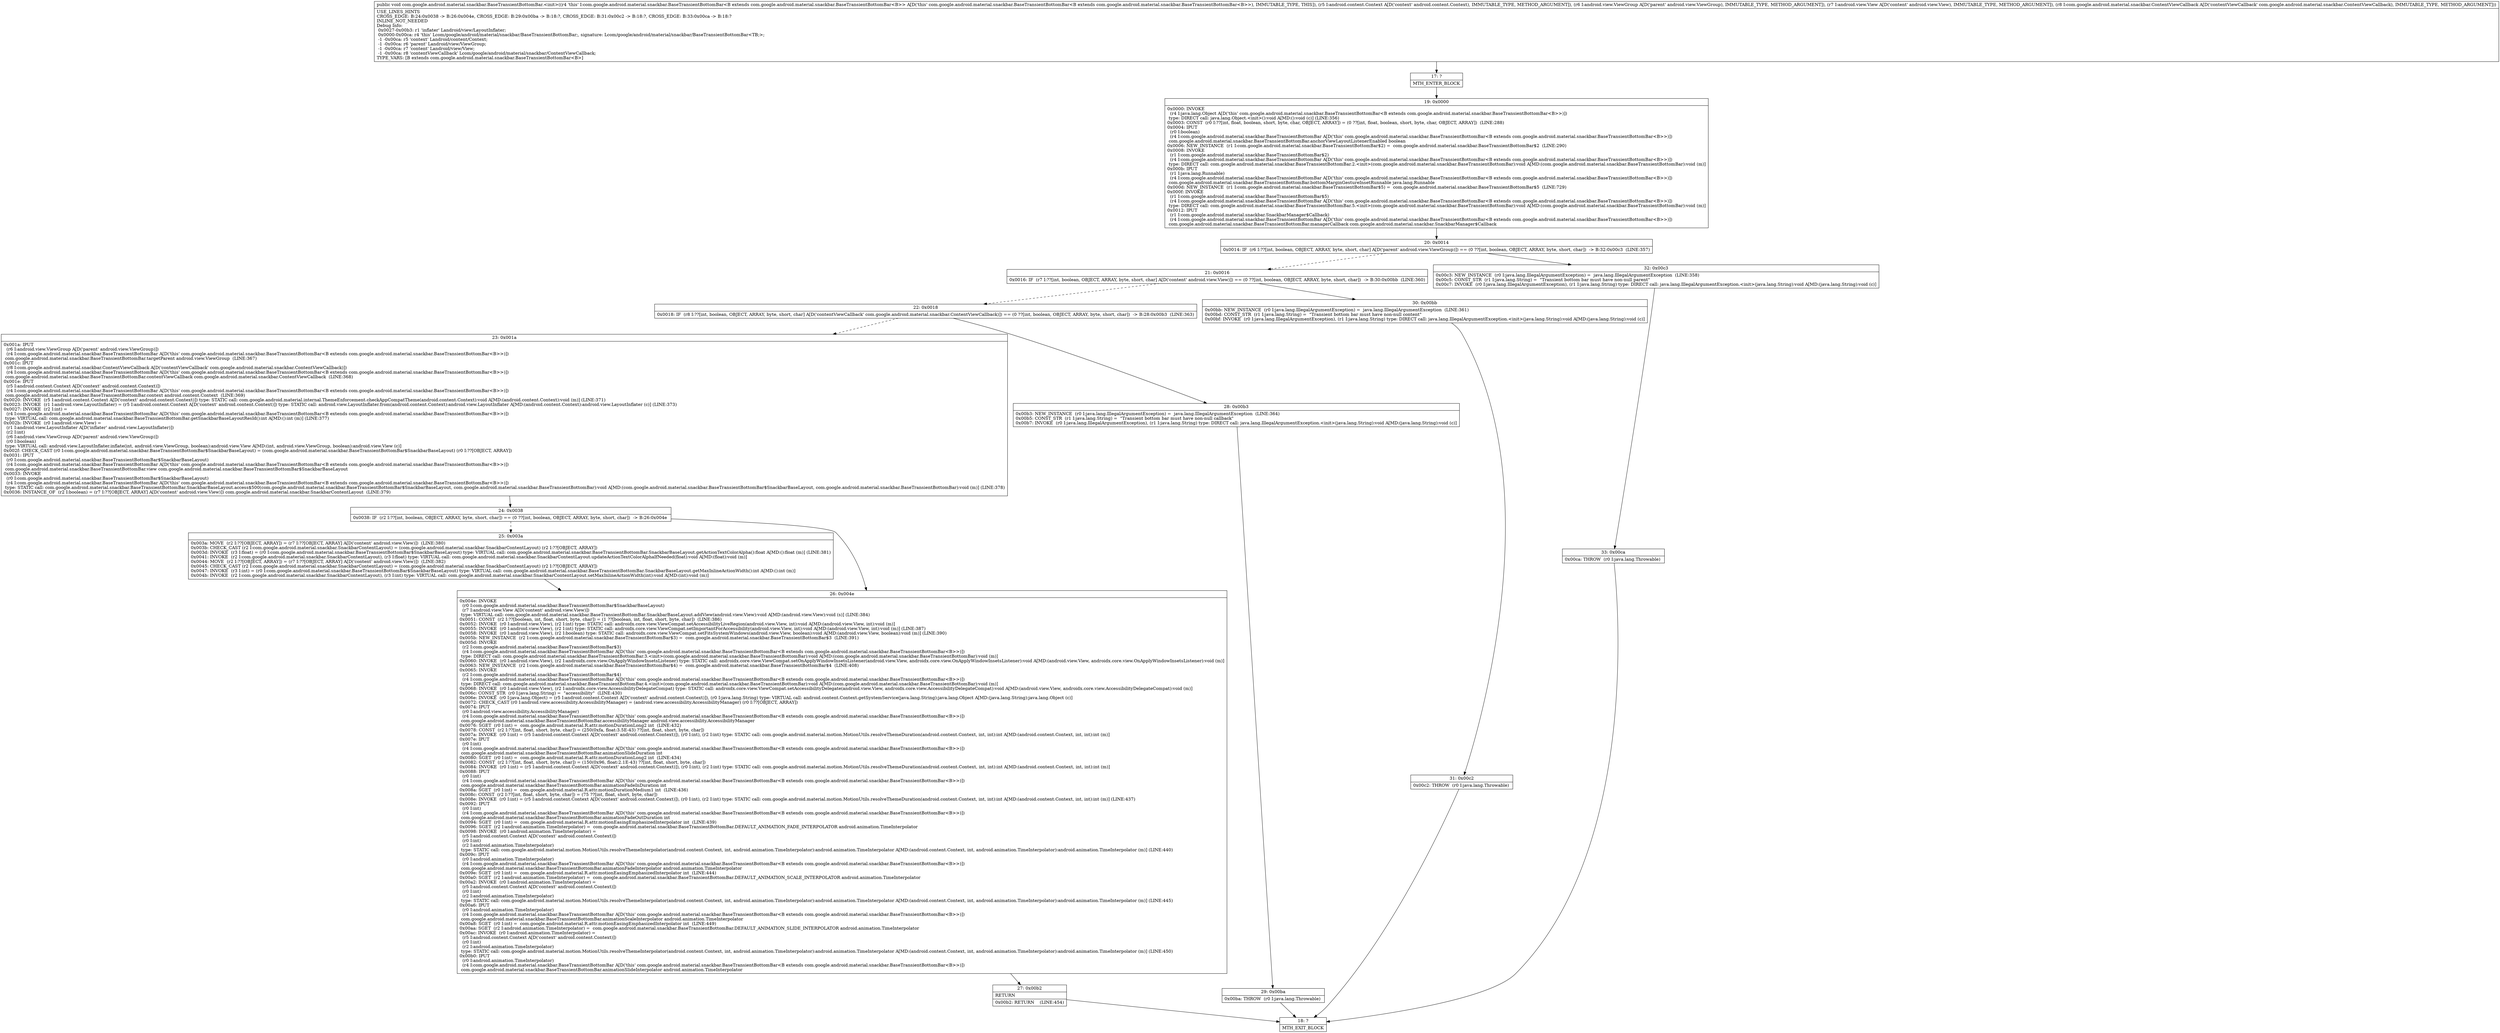 digraph "CFG forcom.google.android.material.snackbar.BaseTransientBottomBar.\<init\>(Landroid\/content\/Context;Landroid\/view\/ViewGroup;Landroid\/view\/View;Lcom\/google\/android\/material\/snackbar\/ContentViewCallback;)V" {
Node_17 [shape=record,label="{17\:\ ?|MTH_ENTER_BLOCK\l}"];
Node_19 [shape=record,label="{19\:\ 0x0000|0x0000: INVOKE  \l  (r4 I:java.lang.Object A[D('this' com.google.android.material.snackbar.BaseTransientBottomBar\<B extends com.google.android.material.snackbar.BaseTransientBottomBar\<B\>\>)])\l type: DIRECT call: java.lang.Object.\<init\>():void A[MD:():void (c)] (LINE:356)\l0x0003: CONST  (r0 I:??[int, float, boolean, short, byte, char, OBJECT, ARRAY]) = (0 ??[int, float, boolean, short, byte, char, OBJECT, ARRAY])  (LINE:288)\l0x0004: IPUT  \l  (r0 I:boolean)\l  (r4 I:com.google.android.material.snackbar.BaseTransientBottomBar A[D('this' com.google.android.material.snackbar.BaseTransientBottomBar\<B extends com.google.android.material.snackbar.BaseTransientBottomBar\<B\>\>)])\l com.google.android.material.snackbar.BaseTransientBottomBar.anchorViewLayoutListenerEnabled boolean \l0x0006: NEW_INSTANCE  (r1 I:com.google.android.material.snackbar.BaseTransientBottomBar$2) =  com.google.android.material.snackbar.BaseTransientBottomBar$2  (LINE:290)\l0x0008: INVOKE  \l  (r1 I:com.google.android.material.snackbar.BaseTransientBottomBar$2)\l  (r4 I:com.google.android.material.snackbar.BaseTransientBottomBar A[D('this' com.google.android.material.snackbar.BaseTransientBottomBar\<B extends com.google.android.material.snackbar.BaseTransientBottomBar\<B\>\>)])\l type: DIRECT call: com.google.android.material.snackbar.BaseTransientBottomBar.2.\<init\>(com.google.android.material.snackbar.BaseTransientBottomBar):void A[MD:(com.google.android.material.snackbar.BaseTransientBottomBar):void (m)]\l0x000b: IPUT  \l  (r1 I:java.lang.Runnable)\l  (r4 I:com.google.android.material.snackbar.BaseTransientBottomBar A[D('this' com.google.android.material.snackbar.BaseTransientBottomBar\<B extends com.google.android.material.snackbar.BaseTransientBottomBar\<B\>\>)])\l com.google.android.material.snackbar.BaseTransientBottomBar.bottomMarginGestureInsetRunnable java.lang.Runnable \l0x000d: NEW_INSTANCE  (r1 I:com.google.android.material.snackbar.BaseTransientBottomBar$5) =  com.google.android.material.snackbar.BaseTransientBottomBar$5  (LINE:729)\l0x000f: INVOKE  \l  (r1 I:com.google.android.material.snackbar.BaseTransientBottomBar$5)\l  (r4 I:com.google.android.material.snackbar.BaseTransientBottomBar A[D('this' com.google.android.material.snackbar.BaseTransientBottomBar\<B extends com.google.android.material.snackbar.BaseTransientBottomBar\<B\>\>)])\l type: DIRECT call: com.google.android.material.snackbar.BaseTransientBottomBar.5.\<init\>(com.google.android.material.snackbar.BaseTransientBottomBar):void A[MD:(com.google.android.material.snackbar.BaseTransientBottomBar):void (m)]\l0x0012: IPUT  \l  (r1 I:com.google.android.material.snackbar.SnackbarManager$Callback)\l  (r4 I:com.google.android.material.snackbar.BaseTransientBottomBar A[D('this' com.google.android.material.snackbar.BaseTransientBottomBar\<B extends com.google.android.material.snackbar.BaseTransientBottomBar\<B\>\>)])\l com.google.android.material.snackbar.BaseTransientBottomBar.managerCallback com.google.android.material.snackbar.SnackbarManager$Callback \l}"];
Node_20 [shape=record,label="{20\:\ 0x0014|0x0014: IF  (r6 I:??[int, boolean, OBJECT, ARRAY, byte, short, char] A[D('parent' android.view.ViewGroup)]) == (0 ??[int, boolean, OBJECT, ARRAY, byte, short, char])  \-\> B:32:0x00c3  (LINE:357)\l}"];
Node_21 [shape=record,label="{21\:\ 0x0016|0x0016: IF  (r7 I:??[int, boolean, OBJECT, ARRAY, byte, short, char] A[D('content' android.view.View)]) == (0 ??[int, boolean, OBJECT, ARRAY, byte, short, char])  \-\> B:30:0x00bb  (LINE:360)\l}"];
Node_22 [shape=record,label="{22\:\ 0x0018|0x0018: IF  (r8 I:??[int, boolean, OBJECT, ARRAY, byte, short, char] A[D('contentViewCallback' com.google.android.material.snackbar.ContentViewCallback)]) == (0 ??[int, boolean, OBJECT, ARRAY, byte, short, char])  \-\> B:28:0x00b3  (LINE:363)\l}"];
Node_23 [shape=record,label="{23\:\ 0x001a|0x001a: IPUT  \l  (r6 I:android.view.ViewGroup A[D('parent' android.view.ViewGroup)])\l  (r4 I:com.google.android.material.snackbar.BaseTransientBottomBar A[D('this' com.google.android.material.snackbar.BaseTransientBottomBar\<B extends com.google.android.material.snackbar.BaseTransientBottomBar\<B\>\>)])\l com.google.android.material.snackbar.BaseTransientBottomBar.targetParent android.view.ViewGroup  (LINE:367)\l0x001c: IPUT  \l  (r8 I:com.google.android.material.snackbar.ContentViewCallback A[D('contentViewCallback' com.google.android.material.snackbar.ContentViewCallback)])\l  (r4 I:com.google.android.material.snackbar.BaseTransientBottomBar A[D('this' com.google.android.material.snackbar.BaseTransientBottomBar\<B extends com.google.android.material.snackbar.BaseTransientBottomBar\<B\>\>)])\l com.google.android.material.snackbar.BaseTransientBottomBar.contentViewCallback com.google.android.material.snackbar.ContentViewCallback  (LINE:368)\l0x001e: IPUT  \l  (r5 I:android.content.Context A[D('context' android.content.Context)])\l  (r4 I:com.google.android.material.snackbar.BaseTransientBottomBar A[D('this' com.google.android.material.snackbar.BaseTransientBottomBar\<B extends com.google.android.material.snackbar.BaseTransientBottomBar\<B\>\>)])\l com.google.android.material.snackbar.BaseTransientBottomBar.context android.content.Context  (LINE:369)\l0x0020: INVOKE  (r5 I:android.content.Context A[D('context' android.content.Context)]) type: STATIC call: com.google.android.material.internal.ThemeEnforcement.checkAppCompatTheme(android.content.Context):void A[MD:(android.content.Context):void (m)] (LINE:371)\l0x0023: INVOKE  (r1 I:android.view.LayoutInflater) = (r5 I:android.content.Context A[D('context' android.content.Context)]) type: STATIC call: android.view.LayoutInflater.from(android.content.Context):android.view.LayoutInflater A[MD:(android.content.Context):android.view.LayoutInflater (c)] (LINE:373)\l0x0027: INVOKE  (r2 I:int) = \l  (r4 I:com.google.android.material.snackbar.BaseTransientBottomBar A[D('this' com.google.android.material.snackbar.BaseTransientBottomBar\<B extends com.google.android.material.snackbar.BaseTransientBottomBar\<B\>\>)])\l type: VIRTUAL call: com.google.android.material.snackbar.BaseTransientBottomBar.getSnackbarBaseLayoutResId():int A[MD:():int (m)] (LINE:377)\l0x002b: INVOKE  (r0 I:android.view.View) = \l  (r1 I:android.view.LayoutInflater A[D('inflater' android.view.LayoutInflater)])\l  (r2 I:int)\l  (r6 I:android.view.ViewGroup A[D('parent' android.view.ViewGroup)])\l  (r0 I:boolean)\l type: VIRTUAL call: android.view.LayoutInflater.inflate(int, android.view.ViewGroup, boolean):android.view.View A[MD:(int, android.view.ViewGroup, boolean):android.view.View (c)]\l0x002f: CHECK_CAST (r0 I:com.google.android.material.snackbar.BaseTransientBottomBar$SnackbarBaseLayout) = (com.google.android.material.snackbar.BaseTransientBottomBar$SnackbarBaseLayout) (r0 I:??[OBJECT, ARRAY]) \l0x0031: IPUT  \l  (r0 I:com.google.android.material.snackbar.BaseTransientBottomBar$SnackbarBaseLayout)\l  (r4 I:com.google.android.material.snackbar.BaseTransientBottomBar A[D('this' com.google.android.material.snackbar.BaseTransientBottomBar\<B extends com.google.android.material.snackbar.BaseTransientBottomBar\<B\>\>)])\l com.google.android.material.snackbar.BaseTransientBottomBar.view com.google.android.material.snackbar.BaseTransientBottomBar$SnackbarBaseLayout \l0x0033: INVOKE  \l  (r0 I:com.google.android.material.snackbar.BaseTransientBottomBar$SnackbarBaseLayout)\l  (r4 I:com.google.android.material.snackbar.BaseTransientBottomBar A[D('this' com.google.android.material.snackbar.BaseTransientBottomBar\<B extends com.google.android.material.snackbar.BaseTransientBottomBar\<B\>\>)])\l type: STATIC call: com.google.android.material.snackbar.BaseTransientBottomBar.SnackbarBaseLayout.access$500(com.google.android.material.snackbar.BaseTransientBottomBar$SnackbarBaseLayout, com.google.android.material.snackbar.BaseTransientBottomBar):void A[MD:(com.google.android.material.snackbar.BaseTransientBottomBar$SnackbarBaseLayout, com.google.android.material.snackbar.BaseTransientBottomBar):void (m)] (LINE:378)\l0x0036: INSTANCE_OF  (r2 I:boolean) = (r7 I:??[OBJECT, ARRAY] A[D('content' android.view.View)]) com.google.android.material.snackbar.SnackbarContentLayout  (LINE:379)\l}"];
Node_24 [shape=record,label="{24\:\ 0x0038|0x0038: IF  (r2 I:??[int, boolean, OBJECT, ARRAY, byte, short, char]) == (0 ??[int, boolean, OBJECT, ARRAY, byte, short, char])  \-\> B:26:0x004e \l}"];
Node_25 [shape=record,label="{25\:\ 0x003a|0x003a: MOVE  (r2 I:??[OBJECT, ARRAY]) = (r7 I:??[OBJECT, ARRAY] A[D('content' android.view.View)])  (LINE:380)\l0x003b: CHECK_CAST (r2 I:com.google.android.material.snackbar.SnackbarContentLayout) = (com.google.android.material.snackbar.SnackbarContentLayout) (r2 I:??[OBJECT, ARRAY]) \l0x003d: INVOKE  (r3 I:float) = (r0 I:com.google.android.material.snackbar.BaseTransientBottomBar$SnackbarBaseLayout) type: VIRTUAL call: com.google.android.material.snackbar.BaseTransientBottomBar.SnackbarBaseLayout.getActionTextColorAlpha():float A[MD:():float (m)] (LINE:381)\l0x0041: INVOKE  (r2 I:com.google.android.material.snackbar.SnackbarContentLayout), (r3 I:float) type: VIRTUAL call: com.google.android.material.snackbar.SnackbarContentLayout.updateActionTextColorAlphaIfNeeded(float):void A[MD:(float):void (m)]\l0x0044: MOVE  (r2 I:??[OBJECT, ARRAY]) = (r7 I:??[OBJECT, ARRAY] A[D('content' android.view.View)])  (LINE:382)\l0x0045: CHECK_CAST (r2 I:com.google.android.material.snackbar.SnackbarContentLayout) = (com.google.android.material.snackbar.SnackbarContentLayout) (r2 I:??[OBJECT, ARRAY]) \l0x0047: INVOKE  (r3 I:int) = (r0 I:com.google.android.material.snackbar.BaseTransientBottomBar$SnackbarBaseLayout) type: VIRTUAL call: com.google.android.material.snackbar.BaseTransientBottomBar.SnackbarBaseLayout.getMaxInlineActionWidth():int A[MD:():int (m)]\l0x004b: INVOKE  (r2 I:com.google.android.material.snackbar.SnackbarContentLayout), (r3 I:int) type: VIRTUAL call: com.google.android.material.snackbar.SnackbarContentLayout.setMaxInlineActionWidth(int):void A[MD:(int):void (m)]\l}"];
Node_26 [shape=record,label="{26\:\ 0x004e|0x004e: INVOKE  \l  (r0 I:com.google.android.material.snackbar.BaseTransientBottomBar$SnackbarBaseLayout)\l  (r7 I:android.view.View A[D('content' android.view.View)])\l type: VIRTUAL call: com.google.android.material.snackbar.BaseTransientBottomBar.SnackbarBaseLayout.addView(android.view.View):void A[MD:(android.view.View):void (s)] (LINE:384)\l0x0051: CONST  (r2 I:??[boolean, int, float, short, byte, char]) = (1 ??[boolean, int, float, short, byte, char])  (LINE:386)\l0x0052: INVOKE  (r0 I:android.view.View), (r2 I:int) type: STATIC call: androidx.core.view.ViewCompat.setAccessibilityLiveRegion(android.view.View, int):void A[MD:(android.view.View, int):void (m)]\l0x0055: INVOKE  (r0 I:android.view.View), (r2 I:int) type: STATIC call: androidx.core.view.ViewCompat.setImportantForAccessibility(android.view.View, int):void A[MD:(android.view.View, int):void (m)] (LINE:387)\l0x0058: INVOKE  (r0 I:android.view.View), (r2 I:boolean) type: STATIC call: androidx.core.view.ViewCompat.setFitsSystemWindows(android.view.View, boolean):void A[MD:(android.view.View, boolean):void (m)] (LINE:390)\l0x005b: NEW_INSTANCE  (r2 I:com.google.android.material.snackbar.BaseTransientBottomBar$3) =  com.google.android.material.snackbar.BaseTransientBottomBar$3  (LINE:391)\l0x005d: INVOKE  \l  (r2 I:com.google.android.material.snackbar.BaseTransientBottomBar$3)\l  (r4 I:com.google.android.material.snackbar.BaseTransientBottomBar A[D('this' com.google.android.material.snackbar.BaseTransientBottomBar\<B extends com.google.android.material.snackbar.BaseTransientBottomBar\<B\>\>)])\l type: DIRECT call: com.google.android.material.snackbar.BaseTransientBottomBar.3.\<init\>(com.google.android.material.snackbar.BaseTransientBottomBar):void A[MD:(com.google.android.material.snackbar.BaseTransientBottomBar):void (m)]\l0x0060: INVOKE  (r0 I:android.view.View), (r2 I:androidx.core.view.OnApplyWindowInsetsListener) type: STATIC call: androidx.core.view.ViewCompat.setOnApplyWindowInsetsListener(android.view.View, androidx.core.view.OnApplyWindowInsetsListener):void A[MD:(android.view.View, androidx.core.view.OnApplyWindowInsetsListener):void (m)]\l0x0063: NEW_INSTANCE  (r2 I:com.google.android.material.snackbar.BaseTransientBottomBar$4) =  com.google.android.material.snackbar.BaseTransientBottomBar$4  (LINE:408)\l0x0065: INVOKE  \l  (r2 I:com.google.android.material.snackbar.BaseTransientBottomBar$4)\l  (r4 I:com.google.android.material.snackbar.BaseTransientBottomBar A[D('this' com.google.android.material.snackbar.BaseTransientBottomBar\<B extends com.google.android.material.snackbar.BaseTransientBottomBar\<B\>\>)])\l type: DIRECT call: com.google.android.material.snackbar.BaseTransientBottomBar.4.\<init\>(com.google.android.material.snackbar.BaseTransientBottomBar):void A[MD:(com.google.android.material.snackbar.BaseTransientBottomBar):void (m)]\l0x0068: INVOKE  (r0 I:android.view.View), (r2 I:androidx.core.view.AccessibilityDelegateCompat) type: STATIC call: androidx.core.view.ViewCompat.setAccessibilityDelegate(android.view.View, androidx.core.view.AccessibilityDelegateCompat):void A[MD:(android.view.View, androidx.core.view.AccessibilityDelegateCompat):void (m)]\l0x006c: CONST_STR  (r0 I:java.lang.String) =  \"accessibility\"  (LINE:430)\l0x006e: INVOKE  (r0 I:java.lang.Object) = (r5 I:android.content.Context A[D('context' android.content.Context)]), (r0 I:java.lang.String) type: VIRTUAL call: android.content.Context.getSystemService(java.lang.String):java.lang.Object A[MD:(java.lang.String):java.lang.Object (c)]\l0x0072: CHECK_CAST (r0 I:android.view.accessibility.AccessibilityManager) = (android.view.accessibility.AccessibilityManager) (r0 I:??[OBJECT, ARRAY]) \l0x0074: IPUT  \l  (r0 I:android.view.accessibility.AccessibilityManager)\l  (r4 I:com.google.android.material.snackbar.BaseTransientBottomBar A[D('this' com.google.android.material.snackbar.BaseTransientBottomBar\<B extends com.google.android.material.snackbar.BaseTransientBottomBar\<B\>\>)])\l com.google.android.material.snackbar.BaseTransientBottomBar.accessibilityManager android.view.accessibility.AccessibilityManager \l0x0076: SGET  (r0 I:int) =  com.google.android.material.R.attr.motionDurationLong2 int  (LINE:432)\l0x0078: CONST  (r2 I:??[int, float, short, byte, char]) = (250(0xfa, float:3.5E\-43) ??[int, float, short, byte, char]) \l0x007a: INVOKE  (r0 I:int) = (r5 I:android.content.Context A[D('context' android.content.Context)]), (r0 I:int), (r2 I:int) type: STATIC call: com.google.android.material.motion.MotionUtils.resolveThemeDuration(android.content.Context, int, int):int A[MD:(android.content.Context, int, int):int (m)]\l0x007e: IPUT  \l  (r0 I:int)\l  (r4 I:com.google.android.material.snackbar.BaseTransientBottomBar A[D('this' com.google.android.material.snackbar.BaseTransientBottomBar\<B extends com.google.android.material.snackbar.BaseTransientBottomBar\<B\>\>)])\l com.google.android.material.snackbar.BaseTransientBottomBar.animationSlideDuration int \l0x0080: SGET  (r0 I:int) =  com.google.android.material.R.attr.motionDurationLong2 int  (LINE:434)\l0x0082: CONST  (r2 I:??[int, float, short, byte, char]) = (150(0x96, float:2.1E\-43) ??[int, float, short, byte, char]) \l0x0084: INVOKE  (r0 I:int) = (r5 I:android.content.Context A[D('context' android.content.Context)]), (r0 I:int), (r2 I:int) type: STATIC call: com.google.android.material.motion.MotionUtils.resolveThemeDuration(android.content.Context, int, int):int A[MD:(android.content.Context, int, int):int (m)]\l0x0088: IPUT  \l  (r0 I:int)\l  (r4 I:com.google.android.material.snackbar.BaseTransientBottomBar A[D('this' com.google.android.material.snackbar.BaseTransientBottomBar\<B extends com.google.android.material.snackbar.BaseTransientBottomBar\<B\>\>)])\l com.google.android.material.snackbar.BaseTransientBottomBar.animationFadeInDuration int \l0x008a: SGET  (r0 I:int) =  com.google.android.material.R.attr.motionDurationMedium1 int  (LINE:436)\l0x008c: CONST  (r2 I:??[int, float, short, byte, char]) = (75 ??[int, float, short, byte, char]) \l0x008e: INVOKE  (r0 I:int) = (r5 I:android.content.Context A[D('context' android.content.Context)]), (r0 I:int), (r2 I:int) type: STATIC call: com.google.android.material.motion.MotionUtils.resolveThemeDuration(android.content.Context, int, int):int A[MD:(android.content.Context, int, int):int (m)] (LINE:437)\l0x0092: IPUT  \l  (r0 I:int)\l  (r4 I:com.google.android.material.snackbar.BaseTransientBottomBar A[D('this' com.google.android.material.snackbar.BaseTransientBottomBar\<B extends com.google.android.material.snackbar.BaseTransientBottomBar\<B\>\>)])\l com.google.android.material.snackbar.BaseTransientBottomBar.animationFadeOutDuration int \l0x0094: SGET  (r0 I:int) =  com.google.android.material.R.attr.motionEasingEmphasizedInterpolator int  (LINE:439)\l0x0096: SGET  (r2 I:android.animation.TimeInterpolator) =  com.google.android.material.snackbar.BaseTransientBottomBar.DEFAULT_ANIMATION_FADE_INTERPOLATOR android.animation.TimeInterpolator \l0x0098: INVOKE  (r0 I:android.animation.TimeInterpolator) = \l  (r5 I:android.content.Context A[D('context' android.content.Context)])\l  (r0 I:int)\l  (r2 I:android.animation.TimeInterpolator)\l type: STATIC call: com.google.android.material.motion.MotionUtils.resolveThemeInterpolator(android.content.Context, int, android.animation.TimeInterpolator):android.animation.TimeInterpolator A[MD:(android.content.Context, int, android.animation.TimeInterpolator):android.animation.TimeInterpolator (m)] (LINE:440)\l0x009c: IPUT  \l  (r0 I:android.animation.TimeInterpolator)\l  (r4 I:com.google.android.material.snackbar.BaseTransientBottomBar A[D('this' com.google.android.material.snackbar.BaseTransientBottomBar\<B extends com.google.android.material.snackbar.BaseTransientBottomBar\<B\>\>)])\l com.google.android.material.snackbar.BaseTransientBottomBar.animationFadeInterpolator android.animation.TimeInterpolator \l0x009e: SGET  (r0 I:int) =  com.google.android.material.R.attr.motionEasingEmphasizedInterpolator int  (LINE:444)\l0x00a0: SGET  (r2 I:android.animation.TimeInterpolator) =  com.google.android.material.snackbar.BaseTransientBottomBar.DEFAULT_ANIMATION_SCALE_INTERPOLATOR android.animation.TimeInterpolator \l0x00a2: INVOKE  (r0 I:android.animation.TimeInterpolator) = \l  (r5 I:android.content.Context A[D('context' android.content.Context)])\l  (r0 I:int)\l  (r2 I:android.animation.TimeInterpolator)\l type: STATIC call: com.google.android.material.motion.MotionUtils.resolveThemeInterpolator(android.content.Context, int, android.animation.TimeInterpolator):android.animation.TimeInterpolator A[MD:(android.content.Context, int, android.animation.TimeInterpolator):android.animation.TimeInterpolator (m)] (LINE:445)\l0x00a6: IPUT  \l  (r0 I:android.animation.TimeInterpolator)\l  (r4 I:com.google.android.material.snackbar.BaseTransientBottomBar A[D('this' com.google.android.material.snackbar.BaseTransientBottomBar\<B extends com.google.android.material.snackbar.BaseTransientBottomBar\<B\>\>)])\l com.google.android.material.snackbar.BaseTransientBottomBar.animationScaleInterpolator android.animation.TimeInterpolator \l0x00a8: SGET  (r0 I:int) =  com.google.android.material.R.attr.motionEasingEmphasizedInterpolator int  (LINE:449)\l0x00aa: SGET  (r2 I:android.animation.TimeInterpolator) =  com.google.android.material.snackbar.BaseTransientBottomBar.DEFAULT_ANIMATION_SLIDE_INTERPOLATOR android.animation.TimeInterpolator \l0x00ac: INVOKE  (r0 I:android.animation.TimeInterpolator) = \l  (r5 I:android.content.Context A[D('context' android.content.Context)])\l  (r0 I:int)\l  (r2 I:android.animation.TimeInterpolator)\l type: STATIC call: com.google.android.material.motion.MotionUtils.resolveThemeInterpolator(android.content.Context, int, android.animation.TimeInterpolator):android.animation.TimeInterpolator A[MD:(android.content.Context, int, android.animation.TimeInterpolator):android.animation.TimeInterpolator (m)] (LINE:450)\l0x00b0: IPUT  \l  (r0 I:android.animation.TimeInterpolator)\l  (r4 I:com.google.android.material.snackbar.BaseTransientBottomBar A[D('this' com.google.android.material.snackbar.BaseTransientBottomBar\<B extends com.google.android.material.snackbar.BaseTransientBottomBar\<B\>\>)])\l com.google.android.material.snackbar.BaseTransientBottomBar.animationSlideInterpolator android.animation.TimeInterpolator \l}"];
Node_27 [shape=record,label="{27\:\ 0x00b2|RETURN\l|0x00b2: RETURN    (LINE:454)\l}"];
Node_18 [shape=record,label="{18\:\ ?|MTH_EXIT_BLOCK\l}"];
Node_28 [shape=record,label="{28\:\ 0x00b3|0x00b3: NEW_INSTANCE  (r0 I:java.lang.IllegalArgumentException) =  java.lang.IllegalArgumentException  (LINE:364)\l0x00b5: CONST_STR  (r1 I:java.lang.String) =  \"Transient bottom bar must have non\-null callback\" \l0x00b7: INVOKE  (r0 I:java.lang.IllegalArgumentException), (r1 I:java.lang.String) type: DIRECT call: java.lang.IllegalArgumentException.\<init\>(java.lang.String):void A[MD:(java.lang.String):void (c)]\l}"];
Node_29 [shape=record,label="{29\:\ 0x00ba|0x00ba: THROW  (r0 I:java.lang.Throwable) \l}"];
Node_30 [shape=record,label="{30\:\ 0x00bb|0x00bb: NEW_INSTANCE  (r0 I:java.lang.IllegalArgumentException) =  java.lang.IllegalArgumentException  (LINE:361)\l0x00bd: CONST_STR  (r1 I:java.lang.String) =  \"Transient bottom bar must have non\-null content\" \l0x00bf: INVOKE  (r0 I:java.lang.IllegalArgumentException), (r1 I:java.lang.String) type: DIRECT call: java.lang.IllegalArgumentException.\<init\>(java.lang.String):void A[MD:(java.lang.String):void (c)]\l}"];
Node_31 [shape=record,label="{31\:\ 0x00c2|0x00c2: THROW  (r0 I:java.lang.Throwable) \l}"];
Node_32 [shape=record,label="{32\:\ 0x00c3|0x00c3: NEW_INSTANCE  (r0 I:java.lang.IllegalArgumentException) =  java.lang.IllegalArgumentException  (LINE:358)\l0x00c5: CONST_STR  (r1 I:java.lang.String) =  \"Transient bottom bar must have non\-null parent\" \l0x00c7: INVOKE  (r0 I:java.lang.IllegalArgumentException), (r1 I:java.lang.String) type: DIRECT call: java.lang.IllegalArgumentException.\<init\>(java.lang.String):void A[MD:(java.lang.String):void (c)]\l}"];
Node_33 [shape=record,label="{33\:\ 0x00ca|0x00ca: THROW  (r0 I:java.lang.Throwable) \l}"];
MethodNode[shape=record,label="{public void com.google.android.material.snackbar.BaseTransientBottomBar.\<init\>((r4 'this' I:com.google.android.material.snackbar.BaseTransientBottomBar\<B extends com.google.android.material.snackbar.BaseTransientBottomBar\<B\>\> A[D('this' com.google.android.material.snackbar.BaseTransientBottomBar\<B extends com.google.android.material.snackbar.BaseTransientBottomBar\<B\>\>), IMMUTABLE_TYPE, THIS]), (r5 I:android.content.Context A[D('context' android.content.Context), IMMUTABLE_TYPE, METHOD_ARGUMENT]), (r6 I:android.view.ViewGroup A[D('parent' android.view.ViewGroup), IMMUTABLE_TYPE, METHOD_ARGUMENT]), (r7 I:android.view.View A[D('content' android.view.View), IMMUTABLE_TYPE, METHOD_ARGUMENT]), (r8 I:com.google.android.material.snackbar.ContentViewCallback A[D('contentViewCallback' com.google.android.material.snackbar.ContentViewCallback), IMMUTABLE_TYPE, METHOD_ARGUMENT]))  | USE_LINES_HINTS\lCROSS_EDGE: B:24:0x0038 \-\> B:26:0x004e, CROSS_EDGE: B:29:0x00ba \-\> B:18:?, CROSS_EDGE: B:31:0x00c2 \-\> B:18:?, CROSS_EDGE: B:33:0x00ca \-\> B:18:?\lINLINE_NOT_NEEDED\lDebug Info:\l  0x0027\-0x00b3: r1 'inflater' Landroid\/view\/LayoutInflater;\l  0x0000\-0x00ca: r4 'this' Lcom\/google\/android\/material\/snackbar\/BaseTransientBottomBar;, signature: Lcom\/google\/android\/material\/snackbar\/BaseTransientBottomBar\<TB;\>;\l  \-1 \-0x00ca: r5 'context' Landroid\/content\/Context;\l  \-1 \-0x00ca: r6 'parent' Landroid\/view\/ViewGroup;\l  \-1 \-0x00ca: r7 'content' Landroid\/view\/View;\l  \-1 \-0x00ca: r8 'contentViewCallback' Lcom\/google\/android\/material\/snackbar\/ContentViewCallback;\lTYPE_VARS: [B extends com.google.android.material.snackbar.BaseTransientBottomBar\<B\>]\l}"];
MethodNode -> Node_17;Node_17 -> Node_19;
Node_19 -> Node_20;
Node_20 -> Node_21[style=dashed];
Node_20 -> Node_32;
Node_21 -> Node_22[style=dashed];
Node_21 -> Node_30;
Node_22 -> Node_23[style=dashed];
Node_22 -> Node_28;
Node_23 -> Node_24;
Node_24 -> Node_25[style=dashed];
Node_24 -> Node_26;
Node_25 -> Node_26;
Node_26 -> Node_27;
Node_27 -> Node_18;
Node_28 -> Node_29;
Node_29 -> Node_18;
Node_30 -> Node_31;
Node_31 -> Node_18;
Node_32 -> Node_33;
Node_33 -> Node_18;
}

